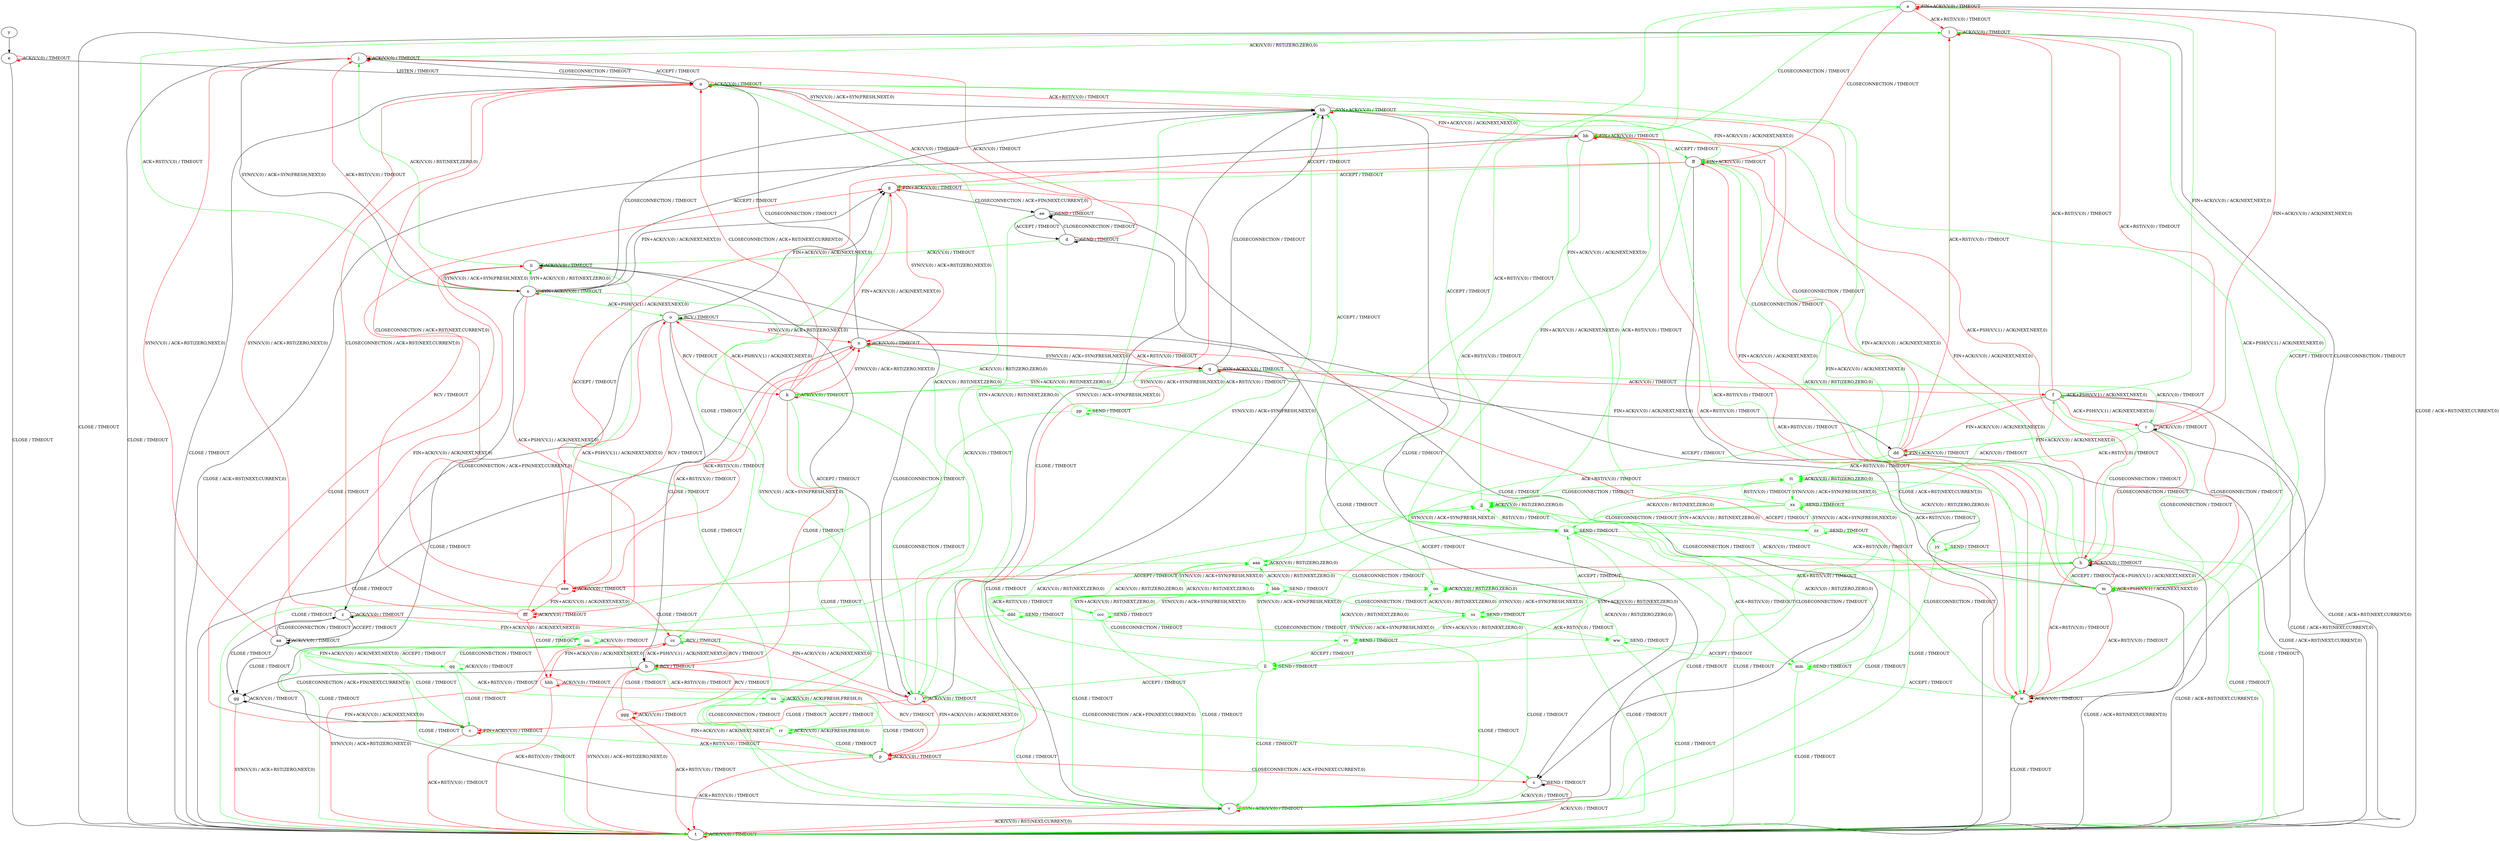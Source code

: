 digraph "" {
	graph ["Incoming time"=1.1847717761993408,
		"Outgoing time"=1.325814962387085,
		Output="{'States': 60, 'Transitions': 945, 'Filename': '../results/tcp/TCP_Windows8_Server-TCP_FreeBSD_Server-yices-3.dot'}",
		Reference="{'States': 39, 'Transitions': 495, 'Filename': '../subjects/tcp/TCP_Windows8_Server.dot'}",
		Solver=yices,
		Updated="{'States': 56, 'Transitions': 716, 'Filename': '../subjects/tcp/TCP_FreeBSD_Server.dot'}",
		"f-measure"=0.4393063583815029,
		precision=0.3715083798882682,
		recall=0.5373737373737374
	];
	a -> a [key=0,
	color=red,
	label="FIN+ACK(V,V,0) / TIMEOUT"];
a -> l [key=0,
color=red,
label="ACK+RST(V,V,0) / TIMEOUT"];
a -> t [key=0,
label="CLOSE / ACK+RST(NEXT,CURRENT,0)"];
a -> bb [key=0,
color=green,
label="CLOSECONNECTION / TIMEOUT"];
a -> ff [key=0,
color=red,
label="CLOSECONNECTION / TIMEOUT"];
aaa [color=green];
a -> aaa [key=0,
color=green,
label="ACK+RST(V,V,0) / TIMEOUT"];
b -> b [key=0,
color=green,
label="RCV / TIMEOUT"];
b -> p [key=0,
color=red,
label="FIN+ACK(V,V,0) / ACK(NEXT,NEXT,0)"];
b -> t [key=0,
color=red,
label="SYN(V,V,0) / ACK+RST(ZERO,NEXT,0)"];
b -> cc [key=0,
color=red,
label="ACK+PSH(V,V,1) / ACK(NEXT,NEXT,0)"];
b -> gg [key=0,
label="CLOSECONNECTION / ACK+FIN(NEXT,CURRENT,0)"];
ggg [color=red];
b -> ggg [key=0,
color=red,
label="RCV / TIMEOUT"];
c -> c [key=0,
color=red,
label="FIN+ACK(V,V,0) / TIMEOUT"];
c -> p [key=0,
color=green,
label="ACK+RST(V,V,0) / TIMEOUT"];
c -> t [key=0,
color=red,
label="ACK+RST(V,V,0) / TIMEOUT"];
d -> d [key=0,
label="SEND / TIMEOUT"];
d -> j [key=0,
color=red,
label="ACK(V,V,0) / TIMEOUT"];
d -> s [key=0,
label="CLOSE / TIMEOUT"];
d -> ee [key=0,
label="CLOSECONNECTION / TIMEOUT"];
d -> ii [key=0,
color=green,
label="ACK(V,V,0) / TIMEOUT"];
e -> e [key=0,
color=red,
label="ACK(V,V,0) / TIMEOUT"];
e -> t [key=0,
label="CLOSE / TIMEOUT"];
e -> u [key=0,
label="LISTEN / TIMEOUT"];
f -> a [key=0,
color=green,
label="FIN+ACK(V,V,0) / ACK(NEXT,NEXT,0)"];
f -> f [key=0,
color=green,
label="ACK+PSH(V,V,1) / ACK(NEXT,NEXT,0)"];
f -> h [key=0,
color=green,
label="CLOSECONNECTION / TIMEOUT"];
f -> l [key=0,
color=red,
label="ACK+RST(V,V,0) / TIMEOUT"];
f -> m [key=0,
color=red,
label="CLOSECONNECTION / TIMEOUT"];
f -> r [key=0,
color=red,
label="ACK+PSH(V,V,1) / ACK(NEXT,NEXT,0)"];
f -> t [key=0,
label="CLOSE / ACK+RST(NEXT,CURRENT,0)"];
f -> dd [key=0,
color=red,
label="FIN+ACK(V,V,0) / ACK(NEXT,NEXT,0)"];
f -> aaa [key=0,
color=green,
label="ACK+RST(V,V,0) / TIMEOUT"];
g -> g [key=0,
color=red,
label="FIN+ACK(V,V,0) / TIMEOUT"];
g -> n [key=0,
color=red,
label="SYN(V,V,0) / ACK+RST(ZERO,NEXT,0)"];
g -> p [key=0,
color=red,
label="CLOSE / TIMEOUT"];
g -> cc [key=0,
color=green,
label="CLOSE / TIMEOUT"];
g -> ee [key=0,
label="CLOSECONNECTION / ACK+FIN(NEXT,CURRENT,0)"];
h -> h [key=0,
label="ACK(V,V,0) / TIMEOUT"];
h -> m [key=0,
color=green,
label="ACCEPT / TIMEOUT"];
h -> t [key=0,
label="CLOSE / ACK+RST(NEXT,CURRENT,0)"];
h -> w [key=0,
color=red,
label="ACK+RST(V,V,0) / TIMEOUT"];
h -> bb [key=0,
color=green,
label="FIN+ACK(V,V,0) / ACK(NEXT,NEXT,0)"];
h -> ff [key=0,
color=red,
label="FIN+ACK(V,V,0) / ACK(NEXT,NEXT,0)"];
oo [color=green];
h -> oo [key=0,
color=green,
label="ACK+RST(V,V,0) / TIMEOUT"];
eee [color=red];
h -> eee [key=0,
color=red,
label="ACCEPT / TIMEOUT"];
i -> c [key=0,
color=red,
label="CLOSE / TIMEOUT"];
i -> i [key=0,
color=red,
label="ACK(V,V,0) / TIMEOUT"];
i -> u [key=0,
color=green,
label="ACK(V,V,0) / RST(NEXT,ZERO,0)"];
i -> v [key=0,
color=green,
label="CLOSE / TIMEOUT"];
i -> hh [key=0,
label="SYN(V,V,0) / ACK+SYN(FRESH,NEXT,0)"];
i -> ii [key=0,
label="ACCEPT / TIMEOUT"];
j -> j [key=0,
color=red,
label="ACK(V,V,0) / TIMEOUT"];
j -> t [key=0,
label="CLOSE / TIMEOUT"];
j -> u [key=0,
label="CLOSECONNECTION / TIMEOUT"];
j -> x [key=0,
label="SYN(V,V,0) / ACK+SYN(FRESH,NEXT,0)"];
k -> b [key=0,
color=red,
label="CLOSE / TIMEOUT"];
k -> g [key=0,
color=red,
label="FIN+ACK(V,V,0) / ACK(NEXT,NEXT,0)"];
k -> i [key=0,
color=green,
label="CLOSECONNECTION / TIMEOUT"];
k -> k [key=0,
color=red,
label="ACK(V,V,0) / TIMEOUT"];
k -> n [key=0,
color=red,
label="SYN(V,V,0) / ACK+RST(ZERO,NEXT,0)"];
k -> o [key=0,
color=red,
label="ACK+PSH(V,V,1) / ACK(NEXT,NEXT,0)"];
k -> q [key=0,
color=green,
label="SYN(V,V,0) / ACK+SYN(FRESH,NEXT,0)"];
k -> u [key=0,
color=red,
label="CLOSECONNECTION / ACK+RST(NEXT,CURRENT,0)"];
k -> v [key=0,
color=green,
label="CLOSE / TIMEOUT"];
l -> j [key=0,
color=green,
label="ACK(V,V,0) / RST(ZERO,ZERO,0)"];
l -> l [key=0,
color=red,
label="ACK(V,V,0) / TIMEOUT"];
l -> t [key=0,
label="CLOSE / TIMEOUT"];
l -> w [key=0,
label="CLOSECONNECTION / TIMEOUT"];
m -> h [key=0,
color=red,
label="ACK+PSH(V,V,1) / ACK(NEXT,NEXT,0)"];
m -> m [key=0,
color=green,
label="ACK+PSH(V,V,1) / ACK(NEXT,NEXT,0)"];
m -> o [key=0,
label="ACCEPT / TIMEOUT"];
m -> t [key=0,
label="CLOSE / ACK+RST(NEXT,CURRENT,0)"];
m -> w [key=0,
color=red,
label="ACK+RST(V,V,0) / TIMEOUT"];
m -> bb [key=0,
color=red,
label="FIN+ACK(V,V,0) / ACK(NEXT,NEXT,0)"];
m -> ff [key=0,
color=green,
label="FIN+ACK(V,V,0) / ACK(NEXT,NEXT,0)"];
jj [color=green];
m -> jj [key=0,
color=green,
label="ACK+RST(V,V,0) / TIMEOUT"];
n -> n [key=0,
color=red,
label="ACK(V,V,0) / TIMEOUT"];
n -> q [key=0,
label="SYN(V,V,0) / ACK+SYN(FRESH,NEXT,0)"];
n -> t [key=0,
label="CLOSE / TIMEOUT"];
n -> u [key=0,
label="CLOSECONNECTION / TIMEOUT"];
o -> b [key=0,
label="CLOSE / TIMEOUT"];
o -> g [key=0,
label="FIN+ACK(V,V,0) / ACK(NEXT,NEXT,0)"];
o -> k [key=0,
color=red,
label="RCV / TIMEOUT"];
o -> n [key=0,
color=red,
label="SYN(V,V,0) / ACK+RST(ZERO,NEXT,0)"];
o -> o [key=0,
color=green,
label="RCV / TIMEOUT"];
o -> z [key=0,
label="CLOSECONNECTION / ACK+FIN(NEXT,CURRENT,0)"];
o -> eee [key=0,
color=red,
label="ACK+PSH(V,V,1) / ACK(NEXT,NEXT,0)"];
p -> p [key=0,
color=red,
label="ACK(V,V,0) / TIMEOUT"];
p -> s [key=0,
color=red,
label="CLOSECONNECTION / ACK+FIN(NEXT,CURRENT,0)"];
p -> t [key=0,
color=red,
label="ACK+RST(V,V,0) / TIMEOUT"];
q -> f [key=0,
color=red,
label="ACK(V,V,0) / TIMEOUT"];
q -> k [key=0,
color=green,
label="SYN+ACK(V,V,0) / RST(NEXT,ZERO,0)"];
q -> n [key=0,
color=red,
label="ACK+RST(V,V,0) / TIMEOUT"];
q -> q [key=0,
color=red,
label="SYN+ACK(V,V,0) / TIMEOUT"];
q -> r [key=0,
color=green,
label="ACK(V,V,0) / TIMEOUT"];
q -> v [key=0,
label="CLOSE / TIMEOUT"];
q -> dd [key=0,
label="FIN+ACK(V,V,0) / ACK(NEXT,NEXT,0)"];
q -> hh [key=0,
label="CLOSECONNECTION / TIMEOUT"];
pp [color=green];
q -> pp [key=0,
color=green,
label="ACK+RST(V,V,0) / TIMEOUT"];
r -> a [key=0,
color=red,
label="FIN+ACK(V,V,0) / ACK(NEXT,NEXT,0)"];
r -> h [key=0,
color=red,
label="CLOSECONNECTION / TIMEOUT"];
r -> l [key=0,
color=red,
label="ACK+RST(V,V,0) / TIMEOUT"];
r -> m [key=0,
color=green,
label="CLOSECONNECTION / TIMEOUT"];
r -> r [key=0,
label="ACK(V,V,0) / TIMEOUT"];
r -> t [key=0,
label="CLOSE / ACK+RST(NEXT,CURRENT,0)"];
r -> dd [key=0,
color=green,
label="FIN+ACK(V,V,0) / ACK(NEXT,NEXT,0)"];
tt [color=green];
r -> tt [key=0,
color=green,
label="ACK+RST(V,V,0) / TIMEOUT"];
s -> s [key=0,
label="SEND / TIMEOUT"];
s -> t [key=0,
color=red,
label="ACK(V,V,0) / TIMEOUT"];
s -> v [key=0,
color=green,
label="ACK(V,V,0) / TIMEOUT"];
t -> t [key=0,
color=red,
label="ACK(V,V,0) / TIMEOUT"];
u -> j [key=0,
label="ACCEPT / TIMEOUT"];
u -> t [key=0,
label="CLOSE / TIMEOUT"];
u -> u [key=0,
color=red,
label="ACK(V,V,0) / TIMEOUT"];
u -> hh [key=0,
label="SYN(V,V,0) / ACK+SYN(FRESH,NEXT,0)"];
v -> t [key=0,
color=red,
label="ACK(V,V,0) / RST(NEXT,CURRENT,0)"];
v -> v [key=0,
color=red,
label="SYN+ACK(V,V,0) / TIMEOUT"];
w -> l [key=0,
color=green,
label="ACCEPT / TIMEOUT"];
w -> n [key=0,
color=red,
label="ACCEPT / TIMEOUT"];
w -> t [key=0,
label="CLOSE / TIMEOUT"];
w -> u [key=0,
color=green,
label="ACK(V,V,0) / RST(ZERO,ZERO,0)"];
w -> w [key=0,
color=red,
label="ACK(V,V,0) / TIMEOUT"];
x -> g [key=0,
label="FIN+ACK(V,V,0) / ACK(NEXT,NEXT,0)"];
x -> j [key=0,
color=red,
label="ACK+RST(V,V,0) / TIMEOUT"];
x -> l [key=0,
color=green,
label="ACK+RST(V,V,0) / TIMEOUT"];
x -> o [key=0,
color=green,
label="ACK+PSH(V,V,1) / ACK(NEXT,NEXT,0)"];
x -> v [key=0,
label="CLOSE / TIMEOUT"];
x -> x [key=0,
color=red,
label="SYN+ACK(V,V,0) / TIMEOUT"];
x -> hh [key=0,
label="CLOSECONNECTION / TIMEOUT"];
x -> ii [key=0,
color=green,
label="SYN+ACK(V,V,0) / RST(NEXT,ZERO,0)"];
x -> eee [key=0,
color=red,
label="ACK+PSH(V,V,1) / ACK(NEXT,NEXT,0)"];
y -> e [key=0];
z -> i [key=0,
color=red,
label="FIN+ACK(V,V,0) / ACK(NEXT,NEXT,0)"];
z -> u [key=0,
color=red,
label="SYN(V,V,0) / ACK+RST(ZERO,NEXT,0)"];
z -> z [key=0,
label="ACK(V,V,0) / TIMEOUT"];
z -> aa [key=0,
label="ACCEPT / TIMEOUT"];
z -> gg [key=0,
label="CLOSE / TIMEOUT"];
nn [color=green];
z -> nn [key=0,
color=green,
label="FIN+ACK(V,V,0) / ACK(NEXT,NEXT,0)"];
aa -> j [key=0,
color=red,
label="SYN(V,V,0) / ACK+RST(ZERO,NEXT,0)"];
aa -> z [key=0,
label="CLOSECONNECTION / TIMEOUT"];
aa -> aa [key=0,
label="ACK(V,V,0) / TIMEOUT"];
aa -> gg [key=0,
label="CLOSE / TIMEOUT"];
aa -> ii [key=0,
color=red,
label="FIN+ACK(V,V,0) / ACK(NEXT,NEXT,0)"];
qq [color=green];
aa -> qq [key=0,
color=green,
label="FIN+ACK(V,V,0) / ACK(NEXT,NEXT,0)"];
bb -> g [key=0,
color=red,
label="ACCEPT / TIMEOUT"];
bb -> t [key=0,
label="CLOSE / ACK+RST(NEXT,CURRENT,0)"];
bb -> w [key=0,
color=red,
label="ACK+RST(V,V,0) / TIMEOUT"];
bb -> bb [key=0,
color=red,
label="FIN+ACK(V,V,0) / TIMEOUT"];
bb -> ff [key=0,
color=green,
label="ACCEPT / TIMEOUT"];
bb -> oo [key=0,
color=green,
label="ACK+RST(V,V,0) / TIMEOUT"];
cc -> b [key=0,
color=red,
label="RCV / TIMEOUT"];
cc -> s [key=0,
color=green,
label="CLOSECONNECTION / ACK+FIN(NEXT,CURRENT,0)"];
cc -> t [key=0,
color=red,
label="SYN(V,V,0) / ACK+RST(ZERO,NEXT,0)"];
cc -> cc [key=0,
color=green,
label="RCV / TIMEOUT"];
hhh [color=red];
cc -> hhh [key=0,
color=red,
label="FIN+ACK(V,V,0) / ACK(NEXT,NEXT,0)"];
dd -> l [key=0,
color=red,
label="ACK+RST(V,V,0) / TIMEOUT"];
dd -> t [key=0,
label="CLOSE / ACK+RST(NEXT,CURRENT,0)"];
dd -> bb [key=0,
color=red,
label="CLOSECONNECTION / TIMEOUT"];
dd -> dd [key=0,
color=red,
label="FIN+ACK(V,V,0) / TIMEOUT"];
dd -> ff [key=0,
color=green,
label="CLOSECONNECTION / TIMEOUT"];
dd -> tt [key=0,
color=green,
label="ACK+RST(V,V,0) / TIMEOUT"];
ee -> d [key=0,
label="ACCEPT / TIMEOUT"];
ee -> i [key=0,
color=green,
label="ACK(V,V,0) / TIMEOUT"];
ee -> s [key=0,
label="CLOSE / TIMEOUT"];
ee -> u [key=0,
color=red,
label="ACK(V,V,0) / TIMEOUT"];
ee -> ee [key=0,
label="SEND / TIMEOUT"];
ff -> g [key=0,
color=green,
label="ACCEPT / TIMEOUT"];
ff -> t [key=0,
label="CLOSE / ACK+RST(NEXT,CURRENT,0)"];
ff -> w [key=0,
color=red,
label="ACK+RST(V,V,0) / TIMEOUT"];
ff -> ff [key=0,
color=red,
label="FIN+ACK(V,V,0) / TIMEOUT"];
ff -> jj [key=0,
color=green,
label="ACK+RST(V,V,0) / TIMEOUT"];
fff [color=red];
ff -> fff [key=0,
color=red,
label="ACCEPT / TIMEOUT"];
gg -> c [key=0,
label="FIN+ACK(V,V,0) / ACK(NEXT,NEXT,0)"];
gg -> t [key=0,
color=red,
label="SYN(V,V,0) / ACK+RST(ZERO,NEXT,0)"];
gg -> gg [key=0,
label="ACK(V,V,0) / TIMEOUT"];
hh -> h [key=0,
color=red,
label="ACK+PSH(V,V,1) / ACK(NEXT,NEXT,0)"];
hh -> i [key=0,
color=green,
label="SYN+ACK(V,V,0) / RST(NEXT,ZERO,0)"];
hh -> m [key=0,
color=green,
label="ACK+PSH(V,V,1) / ACK(NEXT,NEXT,0)"];
hh -> u [key=0,
color=red,
label="ACK+RST(V,V,0) / TIMEOUT"];
hh -> v [key=0,
label="CLOSE / TIMEOUT"];
hh -> w [key=0,
color=green,
label="ACK+RST(V,V,0) / TIMEOUT"];
hh -> x [key=0,
label="ACCEPT / TIMEOUT"];
hh -> bb [key=0,
color=red,
label="FIN+ACK(V,V,0) / ACK(NEXT,NEXT,0)"];
hh -> ff [key=0,
color=green,
label="FIN+ACK(V,V,0) / ACK(NEXT,NEXT,0)"];
hh -> hh [key=0,
color=red,
label="SYN+ACK(V,V,0) / TIMEOUT"];
ii -> c [key=0,
color=red,
label="CLOSE / TIMEOUT"];
ii -> i [key=0,
label="CLOSECONNECTION / TIMEOUT"];
ii -> j [key=0,
color=green,
label="ACK(V,V,0) / RST(NEXT,ZERO,0)"];
ii -> v [key=0,
color=green,
label="CLOSE / TIMEOUT"];
ii -> x [key=0,
label="SYN(V,V,0) / ACK+SYN(FRESH,NEXT,0)"];
ii -> ii [key=0,
color=red,
label="ACK(V,V,0) / TIMEOUT"];
jj -> t [key=0,
color=green,
label="CLOSE / TIMEOUT"];
jj -> u [key=0,
color=green,
label="ACCEPT / TIMEOUT"];
jj -> jj [key=0,
color=green,
label="ACK(V,V,0) / RST(ZERO,ZERO,0)"];
kk [color=green];
jj -> kk [key=0,
color=green,
label="SYN(V,V,0) / ACK+SYN(FRESH,NEXT,0)"];
kk -> h [key=0,
color=green,
label="ACK(V,V,0) / TIMEOUT"];
kk -> v [key=0,
color=green,
label="CLOSE / TIMEOUT"];
kk -> bb [key=0,
color=green,
label="FIN+ACK(V,V,0) / ACK(NEXT,NEXT,0)"];
kk -> hh [key=0,
color=green,
label="ACCEPT / TIMEOUT"];
kk -> jj [key=0,
color=green,
label="RST(V,V,0) / TIMEOUT"];
kk -> kk [key=0,
color=green,
label="SEND / TIMEOUT"];
ll [color=green];
kk -> ll [key=0,
color=green,
label="SYN+ACK(V,V,0) / RST(NEXT,ZERO,0)"];
mm [color=green];
kk -> mm [key=0,
color=green,
label="ACK+RST(V,V,0) / TIMEOUT"];
ll -> i [key=0,
color=green,
label="ACCEPT / TIMEOUT"];
ll -> v [key=0,
color=green,
label="CLOSE / TIMEOUT"];
ll -> jj [key=0,
color=green,
label="ACK(V,V,0) / RST(NEXT,ZERO,0)"];
ll -> kk [key=0,
color=green,
label="SYN(V,V,0) / ACK+SYN(FRESH,NEXT,0)"];
ll -> ll [key=0,
color=green,
label="SEND / TIMEOUT"];
mm -> t [key=0,
color=green,
label="CLOSE / TIMEOUT"];
mm -> w [key=0,
color=green,
label="ACCEPT / TIMEOUT"];
mm -> jj [key=0,
color=green,
label="ACK(V,V,0) / RST(ZERO,ZERO,0)"];
mm -> mm [key=0,
color=green,
label="SEND / TIMEOUT"];
nn -> c [key=0,
color=green,
label="CLOSE / TIMEOUT"];
nn -> nn [key=0,
color=green,
label="ACK(V,V,0) / TIMEOUT"];
nn -> qq [key=0,
color=green,
label="ACCEPT / TIMEOUT"];
rr [color=green];
nn -> rr [key=0,
color=green,
label="ACK+RST(V,V,0) / TIMEOUT"];
oo -> t [key=0,
color=green,
label="CLOSE / TIMEOUT"];
oo -> jj [key=0,
color=green,
label="ACCEPT / TIMEOUT"];
oo -> oo [key=0,
color=green,
label="ACK(V,V,0) / RST(ZERO,ZERO,0)"];
ss [color=green];
oo -> ss [key=0,
color=green,
label="SYN(V,V,0) / ACK+SYN(FRESH,NEXT,0)"];
pp -> n [key=0,
color=green,
label="ACK(V,V,0) / RST(ZERO,ZERO,0)"];
pp -> t [key=0,
color=green,
label="CLOSE / TIMEOUT"];
pp -> w [key=0,
color=green,
label="CLOSECONNECTION / TIMEOUT"];
pp -> pp [key=0,
color=green,
label="SEND / TIMEOUT"];
qq -> c [key=0,
color=green,
label="CLOSE / TIMEOUT"];
qq -> nn [key=0,
color=green,
label="CLOSECONNECTION / TIMEOUT"];
qq -> qq [key=0,
color=green,
label="ACK(V,V,0) / TIMEOUT"];
uu [color=green];
qq -> uu [key=0,
color=green,
label="ACK+RST(V,V,0) / TIMEOUT"];
rr -> p [key=0,
color=green,
label="CLOSE / TIMEOUT"];
rr -> hh [key=0,
color=green,
label="SYN(V,V,0) / ACK+SYN(FRESH,NEXT,0)"];
rr -> rr [key=0,
color=green,
label="ACK(V,V,0) / ACK(FRESH,FRESH,0)"];
rr -> uu [key=0,
color=green,
label="ACCEPT / TIMEOUT"];
ss -> v [key=0,
color=green,
label="CLOSE / TIMEOUT"];
ss -> kk [key=0,
color=green,
label="ACCEPT / TIMEOUT"];
ss -> oo [key=0,
color=green,
label="ACK(V,V,0) / RST(NEXT,ZERO,0)"];
ss -> ss [key=0,
color=green,
label="SEND / TIMEOUT"];
vv [color=green];
ss -> vv [key=0,
color=green,
label="SYN+ACK(V,V,0) / RST(NEXT,ZERO,0)"];
ww [color=green];
ss -> ww [key=0,
color=green,
label="ACK+RST(V,V,0) / TIMEOUT"];
tt -> t [key=0,
color=green,
label="CLOSE / TIMEOUT"];
tt -> jj [key=0,
color=green,
label="CLOSECONNECTION / TIMEOUT"];
tt -> tt [key=0,
color=green,
label="ACK(V,V,0) / RST(ZERO,ZERO,0)"];
xx [color=green];
tt -> xx [key=0,
color=green,
label="SYN(V,V,0) / ACK+SYN(FRESH,NEXT,0)"];
uu -> p [key=0,
color=green,
label="CLOSE / TIMEOUT"];
uu -> x [key=0,
color=green,
label="SYN(V,V,0) / ACK+SYN(FRESH,NEXT,0)"];
uu -> rr [key=0,
color=green,
label="CLOSECONNECTION / TIMEOUT"];
uu -> uu [key=0,
color=green,
label="ACK(V,V,0) / ACK(FRESH,FRESH,0)"];
vv -> v [key=0,
color=green,
label="CLOSE / TIMEOUT"];
vv -> ll [key=0,
color=green,
label="ACCEPT / TIMEOUT"];
vv -> oo [key=0,
color=green,
label="ACK(V,V,0) / RST(NEXT,ZERO,0)"];
vv -> ss [key=0,
color=green,
label="SYN(V,V,0) / ACK+SYN(FRESH,NEXT,0)"];
vv -> vv [key=0,
color=green,
label="SEND / TIMEOUT"];
ww -> t [key=0,
color=green,
label="CLOSE / TIMEOUT"];
ww -> mm [key=0,
color=green,
label="ACCEPT / TIMEOUT"];
ww -> oo [key=0,
color=green,
label="ACK(V,V,0) / RST(ZERO,ZERO,0)"];
ww -> ww [key=0,
color=green,
label="SEND / TIMEOUT"];
xx -> a [key=0,
color=green,
label="FIN+ACK(V,V,0) / ACK(NEXT,NEXT,0)"];
xx -> f [key=0,
color=green,
label="ACK(V,V,0) / TIMEOUT"];
xx -> v [key=0,
color=green,
label="CLOSE / TIMEOUT"];
xx -> kk [key=0,
color=green,
label="CLOSECONNECTION / TIMEOUT"];
xx -> tt [key=0,
color=green,
label="RST(V,V,0) / TIMEOUT"];
xx -> xx [key=0,
color=green,
label="SEND / TIMEOUT"];
yy [color=green];
xx -> yy [key=0,
color=green,
label="ACK+RST(V,V,0) / TIMEOUT"];
zz [color=green];
xx -> zz [key=0,
color=green,
label="SYN+ACK(V,V,0) / RST(NEXT,ZERO,0)"];
yy -> t [key=0,
color=green,
label="CLOSE / TIMEOUT"];
yy -> mm [key=0,
color=green,
label="CLOSECONNECTION / TIMEOUT"];
yy -> tt [key=0,
color=green,
label="ACK(V,V,0) / RST(ZERO,ZERO,0)"];
yy -> yy [key=0,
color=green,
label="SEND / TIMEOUT"];
zz -> v [key=0,
color=green,
label="CLOSE / TIMEOUT"];
zz -> ll [key=0,
color=green,
label="CLOSECONNECTION / TIMEOUT"];
zz -> tt [key=0,
color=green,
label="ACK(V,V,0) / RST(NEXT,ZERO,0)"];
zz -> xx [key=0,
color=green,
label="SYN(V,V,0) / ACK+SYN(FRESH,NEXT,0)"];
zz -> zz [key=0,
color=green,
label="SEND / TIMEOUT"];
aaa -> t [key=0,
color=green,
label="CLOSE / TIMEOUT"];
aaa -> oo [key=0,
color=green,
label="CLOSECONNECTION / TIMEOUT"];
aaa -> aaa [key=0,
color=green,
label="ACK(V,V,0) / RST(ZERO,ZERO,0)"];
bbb [color=green];
aaa -> bbb [key=0,
color=green,
label="SYN(V,V,0) / ACK+SYN(FRESH,NEXT,0)"];
bbb -> v [key=0,
color=green,
label="CLOSE / TIMEOUT"];
bbb -> ss [key=0,
color=green,
label="CLOSECONNECTION / TIMEOUT"];
bbb -> aaa [key=0,
color=green,
label="ACK(V,V,0) / RST(NEXT,ZERO,0)"];
bbb -> bbb [key=0,
color=green,
label="SEND / TIMEOUT"];
ccc [color=green];
bbb -> ccc [key=0,
color=green,
label="SYN+ACK(V,V,0) / RST(NEXT,ZERO,0)"];
ddd [color=green];
bbb -> ddd [key=0,
color=green,
label="ACK+RST(V,V,0) / TIMEOUT"];
ccc -> v [key=0,
color=green,
label="CLOSE / TIMEOUT"];
ccc -> vv [key=0,
color=green,
label="CLOSECONNECTION / TIMEOUT"];
ccc -> aaa [key=0,
color=green,
label="ACK(V,V,0) / RST(NEXT,ZERO,0)"];
ccc -> bbb [key=0,
color=green,
label="SYN(V,V,0) / ACK+SYN(FRESH,NEXT,0)"];
ccc -> ccc [key=0,
color=green,
label="SEND / TIMEOUT"];
ddd -> t [key=0,
color=green,
label="CLOSE / TIMEOUT"];
ddd -> ww [key=0,
color=green,
label="CLOSECONNECTION / TIMEOUT"];
ddd -> aaa [key=0,
color=green,
label="ACK(V,V,0) / RST(ZERO,ZERO,0)"];
ddd -> ddd [key=0,
color=green,
label="SEND / TIMEOUT"];
eee -> n [key=0,
color=red,
label="ACK+RST(V,V,0) / TIMEOUT"];
eee -> o [key=0,
color=red,
label="RCV / TIMEOUT"];
eee -> u [key=0,
color=red,
label="CLOSECONNECTION / ACK+RST(NEXT,CURRENT,0)"];
eee -> cc [key=0,
color=red,
label="CLOSE / TIMEOUT"];
eee -> eee [key=0,
color=red,
label="ACK(V,V,0) / TIMEOUT"];
eee -> fff [key=0,
color=red,
label="FIN+ACK(V,V,0) / ACK(NEXT,NEXT,0)"];
fff -> g [key=0,
color=red,
label="RCV / TIMEOUT"];
fff -> n [key=0,
color=red,
label="ACK+RST(V,V,0) / TIMEOUT"];
fff -> u [key=0,
color=red,
label="CLOSECONNECTION / ACK+RST(NEXT,CURRENT,0)"];
fff -> fff [key=0,
color=red,
label="ACK(V,V,0) / TIMEOUT"];
fff -> hhh [key=0,
color=red,
label="CLOSE / TIMEOUT"];
ggg -> b [key=0,
color=red,
label="CLOSE / TIMEOUT"];
ggg -> p [key=0,
color=red,
label="FIN+ACK(V,V,0) / ACK(NEXT,NEXT,0)"];
ggg -> t [key=0,
color=red,
label="ACK+RST(V,V,0) / TIMEOUT"];
ggg -> ggg [key=0,
color=red,
label="ACK(V,V,0) / TIMEOUT"];
hhh -> p [key=0,
color=red,
label="RCV / TIMEOUT"];
hhh -> t [key=0,
color=red,
label="ACK+RST(V,V,0) / TIMEOUT"];
hhh -> hhh [key=0,
color=red,
label="ACK(V,V,0) / TIMEOUT"];
}
